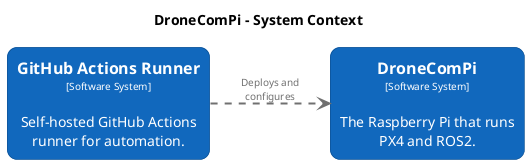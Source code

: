 @startuml
set separator none
title DroneComPi - System Context

left to right direction

skinparam {
  arrowFontSize 10
  defaultTextAlignment center
  wrapWidth 200
  maxMessageSize 100
}

hide stereotype

skinparam rectangle<<DroneComPi>> {
  BackgroundColor #1168bd
  FontColor #ffffff
  BorderColor #0b4884
  roundCorner 20
  shadowing false
}
skinparam rectangle<<GitHubActionsRunner>> {
  BackgroundColor #1168bd
  FontColor #ffffff
  BorderColor #0b4884
  roundCorner 20
  shadowing false
}

rectangle "==DroneComPi\n<size:10>[Software System]</size>\n\nThe Raspberry Pi that runs PX4 and ROS2." <<DroneComPi>> as DroneComPi
rectangle "==GitHub Actions Runner\n<size:10>[Software System]</size>\n\nSelf-hosted GitHub Actions runner for automation." <<GitHubActionsRunner>> as GitHubActionsRunner

GitHubActionsRunner .[#707070,thickness=2].> DroneComPi : "<color:#707070>Deploys and configures"
@enduml